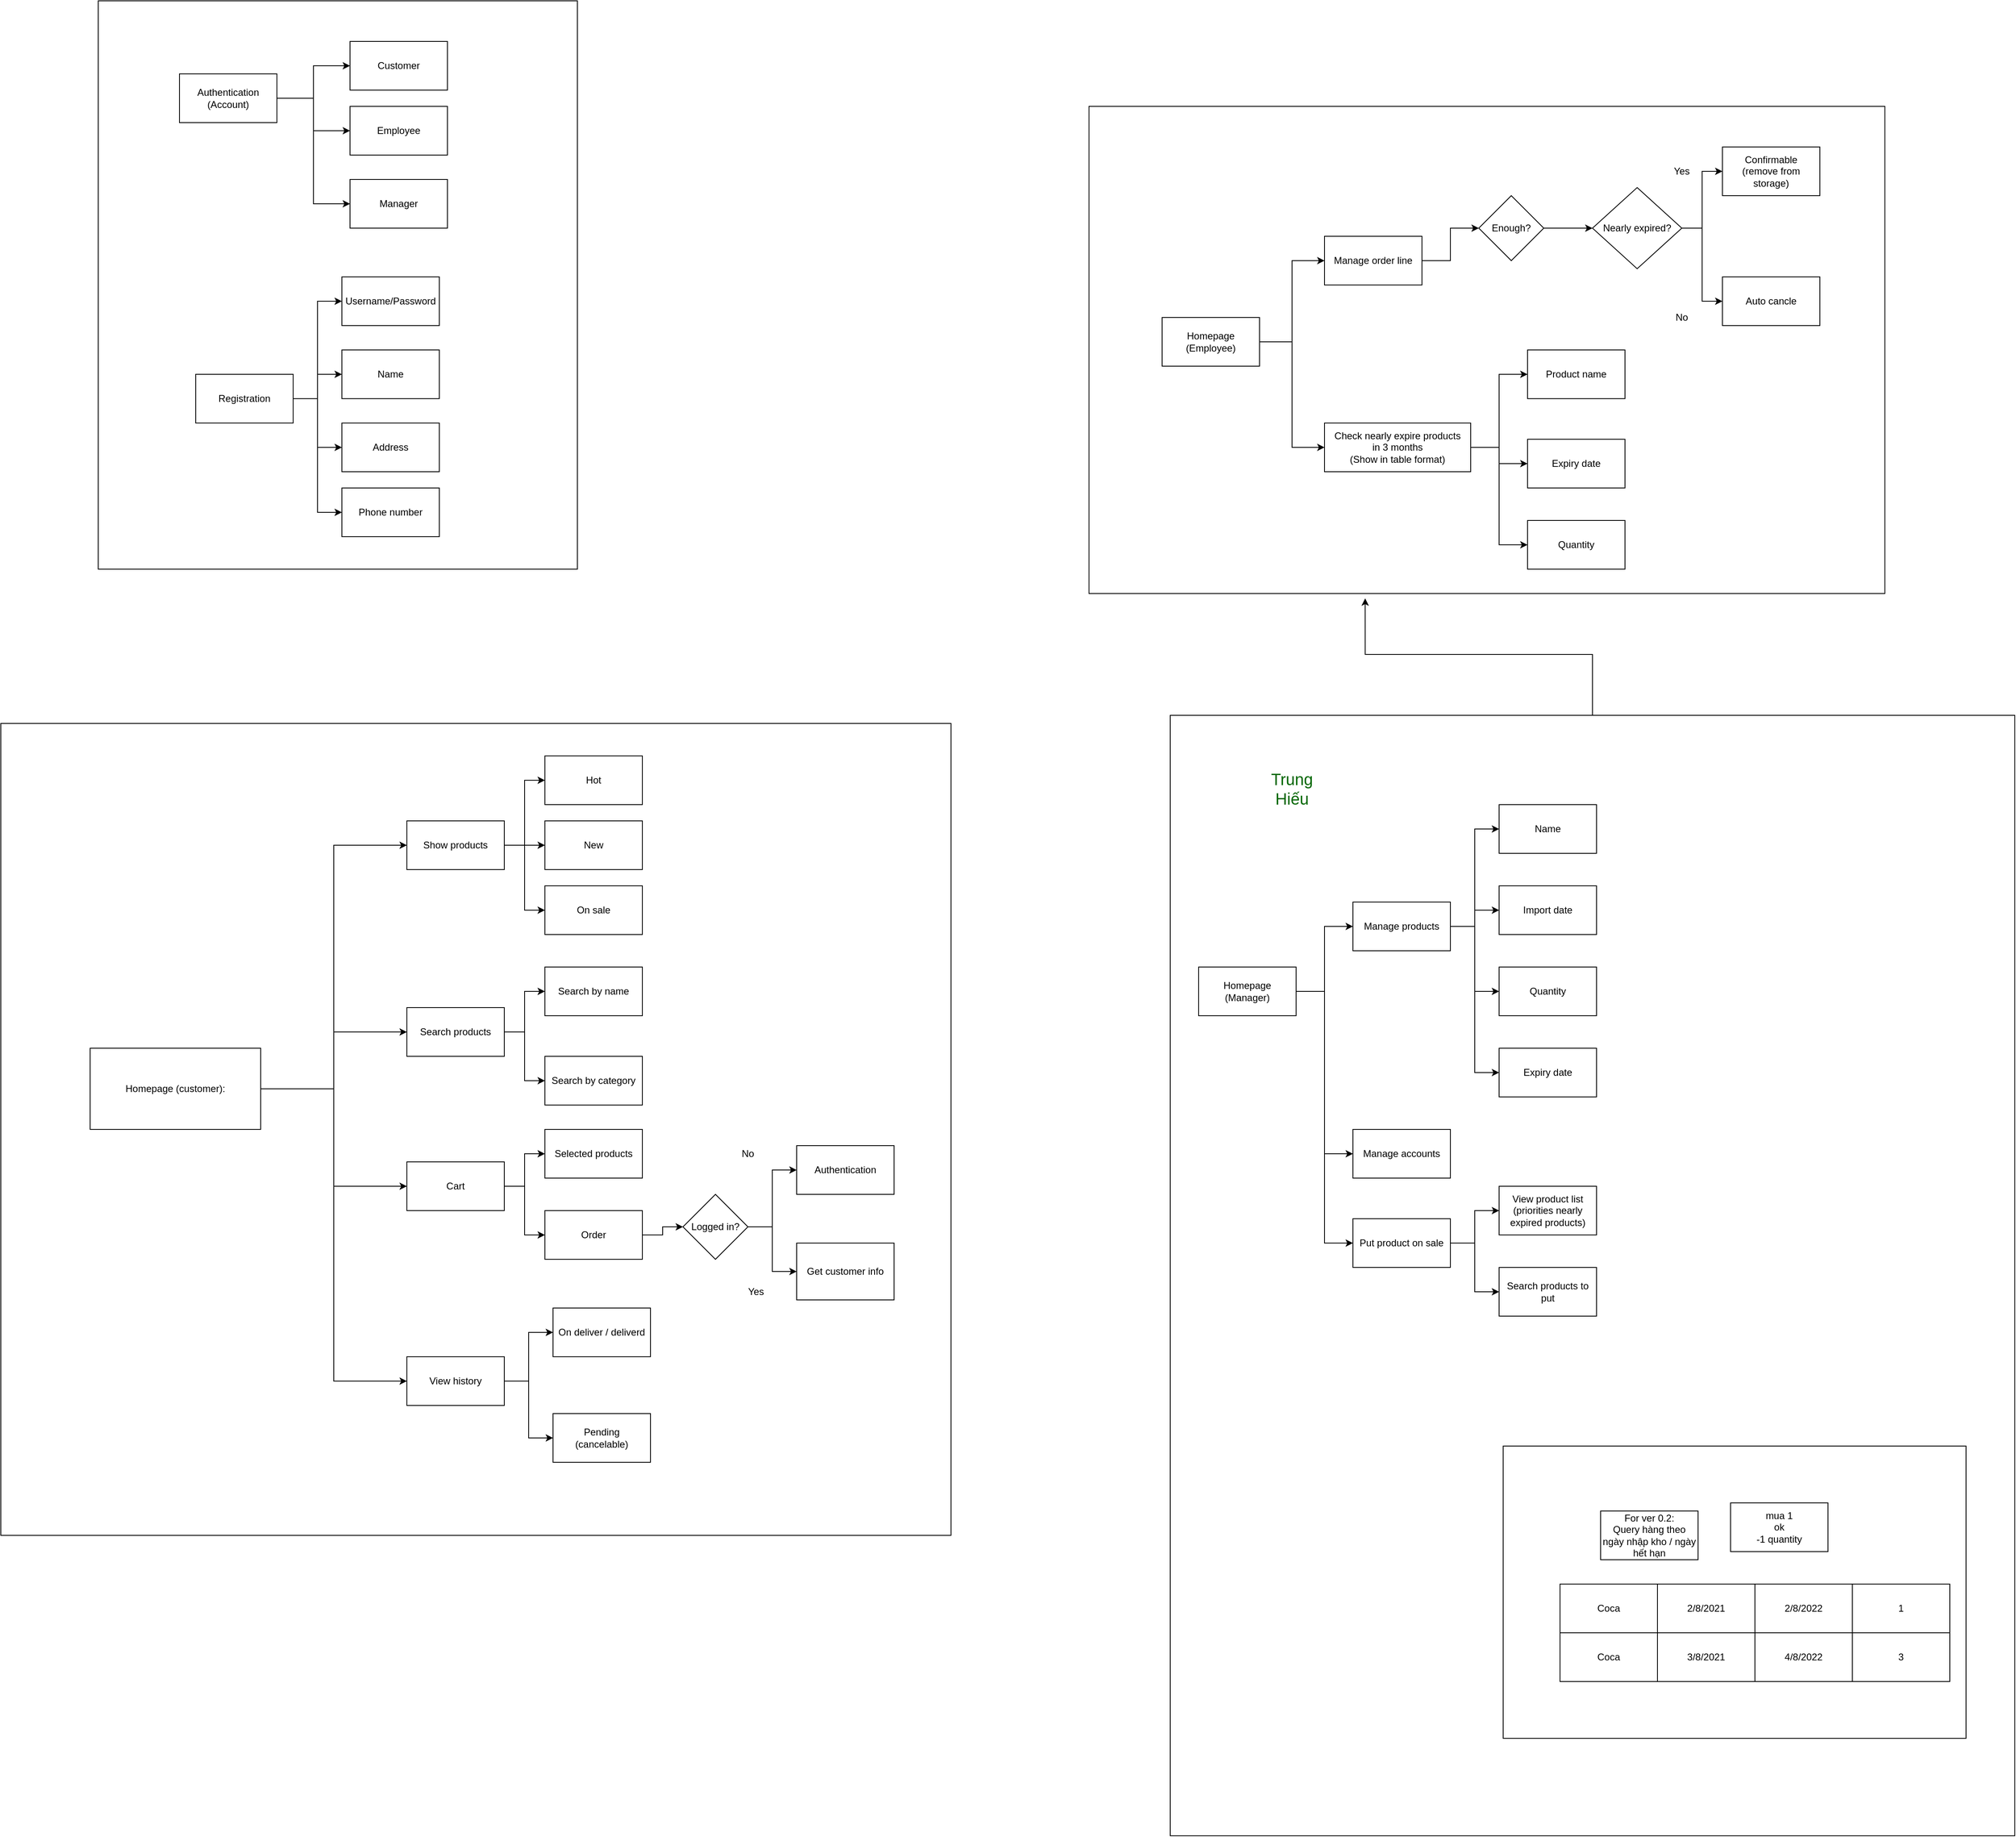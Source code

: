 <mxfile version="14.3.0" type="github">
  <diagram id="byaZlh_3dv8LxVIM-IVm" name="Page-1">
    <mxGraphModel dx="1505" dy="2012" grid="1" gridSize="10" guides="1" tooltips="1" connect="1" arrows="1" fold="1" page="1" pageScale="1" pageWidth="850" pageHeight="1100" math="0" shadow="0">
      <root>
        <mxCell id="0" />
        <mxCell id="1" parent="0" />
        <mxCell id="63PMhtbG-VXiKkrFZsze-92" value="" style="rounded=0;whiteSpace=wrap;html=1;" vertex="1" parent="1">
          <mxGeometry x="950" y="-250" width="980" height="600" as="geometry" />
        </mxCell>
        <mxCell id="63PMhtbG-VXiKkrFZsze-62" value="" style="rounded=0;whiteSpace=wrap;html=1;" vertex="1" parent="1">
          <mxGeometry x="-270" y="-380" width="590" height="700" as="geometry" />
        </mxCell>
        <mxCell id="63PMhtbG-VXiKkrFZsze-60" value="" style="rounded=0;whiteSpace=wrap;html=1;" vertex="1" parent="1">
          <mxGeometry x="-390" y="510" width="1170" height="1000" as="geometry" />
        </mxCell>
        <mxCell id="63PMhtbG-VXiKkrFZsze-4" style="edgeStyle=orthogonalEdgeStyle;rounded=0;orthogonalLoop=1;jettySize=auto;html=1;entryX=0;entryY=0.5;entryDx=0;entryDy=0;" edge="1" parent="1" source="63PMhtbG-VXiKkrFZsze-1" target="63PMhtbG-VXiKkrFZsze-3">
          <mxGeometry relative="1" as="geometry" />
        </mxCell>
        <mxCell id="63PMhtbG-VXiKkrFZsze-6" style="edgeStyle=orthogonalEdgeStyle;rounded=0;orthogonalLoop=1;jettySize=auto;html=1;entryX=0;entryY=0.5;entryDx=0;entryDy=0;" edge="1" parent="1" source="63PMhtbG-VXiKkrFZsze-1" target="63PMhtbG-VXiKkrFZsze-5">
          <mxGeometry relative="1" as="geometry" />
        </mxCell>
        <mxCell id="63PMhtbG-VXiKkrFZsze-8" style="edgeStyle=orthogonalEdgeStyle;rounded=0;orthogonalLoop=1;jettySize=auto;html=1;entryX=0;entryY=0.5;entryDx=0;entryDy=0;" edge="1" parent="1" source="63PMhtbG-VXiKkrFZsze-1" target="63PMhtbG-VXiKkrFZsze-7">
          <mxGeometry relative="1" as="geometry" />
        </mxCell>
        <mxCell id="63PMhtbG-VXiKkrFZsze-1" value="&lt;div&gt;Authentication&lt;/div&gt;&lt;div&gt;(Account)&lt;br&gt;&lt;/div&gt;" style="rounded=0;whiteSpace=wrap;html=1;" vertex="1" parent="1">
          <mxGeometry x="-170" y="-290" width="120" height="60" as="geometry" />
        </mxCell>
        <mxCell id="63PMhtbG-VXiKkrFZsze-55" style="edgeStyle=orthogonalEdgeStyle;rounded=0;orthogonalLoop=1;jettySize=auto;html=1;entryX=0;entryY=0.5;entryDx=0;entryDy=0;" edge="1" parent="1" source="63PMhtbG-VXiKkrFZsze-2" target="63PMhtbG-VXiKkrFZsze-10">
          <mxGeometry relative="1" as="geometry" />
        </mxCell>
        <mxCell id="63PMhtbG-VXiKkrFZsze-56" style="edgeStyle=orthogonalEdgeStyle;rounded=0;orthogonalLoop=1;jettySize=auto;html=1;" edge="1" parent="1" source="63PMhtbG-VXiKkrFZsze-2" target="63PMhtbG-VXiKkrFZsze-17">
          <mxGeometry relative="1" as="geometry" />
        </mxCell>
        <mxCell id="63PMhtbG-VXiKkrFZsze-57" style="edgeStyle=orthogonalEdgeStyle;rounded=0;orthogonalLoop=1;jettySize=auto;html=1;entryX=0;entryY=0.5;entryDx=0;entryDy=0;" edge="1" parent="1" source="63PMhtbG-VXiKkrFZsze-2" target="63PMhtbG-VXiKkrFZsze-22">
          <mxGeometry relative="1" as="geometry" />
        </mxCell>
        <mxCell id="63PMhtbG-VXiKkrFZsze-58" style="edgeStyle=orthogonalEdgeStyle;rounded=0;orthogonalLoop=1;jettySize=auto;html=1;entryX=0;entryY=0.5;entryDx=0;entryDy=0;" edge="1" parent="1" source="63PMhtbG-VXiKkrFZsze-2" target="63PMhtbG-VXiKkrFZsze-49">
          <mxGeometry relative="1" as="geometry" />
        </mxCell>
        <mxCell id="63PMhtbG-VXiKkrFZsze-2" value="&lt;div&gt;Homepage (customer):&lt;/div&gt;" style="rounded=0;whiteSpace=wrap;html=1;" vertex="1" parent="1">
          <mxGeometry x="-280" y="910" width="210" height="100" as="geometry" />
        </mxCell>
        <mxCell id="63PMhtbG-VXiKkrFZsze-3" value="Customer" style="rounded=0;whiteSpace=wrap;html=1;" vertex="1" parent="1">
          <mxGeometry x="40" y="-330" width="120" height="60" as="geometry" />
        </mxCell>
        <mxCell id="63PMhtbG-VXiKkrFZsze-5" value="Employee" style="rounded=0;whiteSpace=wrap;html=1;" vertex="1" parent="1">
          <mxGeometry x="40" y="-250" width="120" height="60" as="geometry" />
        </mxCell>
        <mxCell id="63PMhtbG-VXiKkrFZsze-7" value="Manager" style="rounded=0;whiteSpace=wrap;html=1;" vertex="1" parent="1">
          <mxGeometry x="40" y="-160" width="120" height="60" as="geometry" />
        </mxCell>
        <mxCell id="63PMhtbG-VXiKkrFZsze-42" style="edgeStyle=orthogonalEdgeStyle;rounded=0;orthogonalLoop=1;jettySize=auto;html=1;entryX=0;entryY=0.5;entryDx=0;entryDy=0;" edge="1" parent="1" source="63PMhtbG-VXiKkrFZsze-9" target="63PMhtbG-VXiKkrFZsze-41">
          <mxGeometry relative="1" as="geometry" />
        </mxCell>
        <mxCell id="63PMhtbG-VXiKkrFZsze-44" style="edgeStyle=orthogonalEdgeStyle;rounded=0;orthogonalLoop=1;jettySize=auto;html=1;entryX=0;entryY=0.5;entryDx=0;entryDy=0;" edge="1" parent="1" source="63PMhtbG-VXiKkrFZsze-9" target="63PMhtbG-VXiKkrFZsze-38">
          <mxGeometry relative="1" as="geometry" />
        </mxCell>
        <mxCell id="63PMhtbG-VXiKkrFZsze-45" style="edgeStyle=orthogonalEdgeStyle;rounded=0;orthogonalLoop=1;jettySize=auto;html=1;entryX=0;entryY=0.5;entryDx=0;entryDy=0;" edge="1" parent="1" source="63PMhtbG-VXiKkrFZsze-9" target="63PMhtbG-VXiKkrFZsze-39">
          <mxGeometry relative="1" as="geometry" />
        </mxCell>
        <mxCell id="63PMhtbG-VXiKkrFZsze-46" style="edgeStyle=orthogonalEdgeStyle;rounded=0;orthogonalLoop=1;jettySize=auto;html=1;entryX=0;entryY=0.5;entryDx=0;entryDy=0;" edge="1" parent="1" source="63PMhtbG-VXiKkrFZsze-9" target="63PMhtbG-VXiKkrFZsze-40">
          <mxGeometry relative="1" as="geometry" />
        </mxCell>
        <mxCell id="63PMhtbG-VXiKkrFZsze-9" value="Registration" style="rounded=0;whiteSpace=wrap;html=1;" vertex="1" parent="1">
          <mxGeometry x="-150" y="80" width="120" height="60" as="geometry" />
        </mxCell>
        <mxCell id="63PMhtbG-VXiKkrFZsze-15" style="edgeStyle=orthogonalEdgeStyle;rounded=0;orthogonalLoop=1;jettySize=auto;html=1;entryX=0;entryY=0.5;entryDx=0;entryDy=0;" edge="1" parent="1" source="63PMhtbG-VXiKkrFZsze-10" target="63PMhtbG-VXiKkrFZsze-12">
          <mxGeometry relative="1" as="geometry" />
        </mxCell>
        <mxCell id="63PMhtbG-VXiKkrFZsze-16" style="edgeStyle=orthogonalEdgeStyle;rounded=0;orthogonalLoop=1;jettySize=auto;html=1;entryX=0;entryY=0.5;entryDx=0;entryDy=0;" edge="1" parent="1" source="63PMhtbG-VXiKkrFZsze-10" target="63PMhtbG-VXiKkrFZsze-13">
          <mxGeometry relative="1" as="geometry" />
        </mxCell>
        <mxCell id="63PMhtbG-VXiKkrFZsze-63" style="edgeStyle=orthogonalEdgeStyle;rounded=0;orthogonalLoop=1;jettySize=auto;html=1;entryX=0;entryY=0.5;entryDx=0;entryDy=0;" edge="1" parent="1" source="63PMhtbG-VXiKkrFZsze-10" target="63PMhtbG-VXiKkrFZsze-11">
          <mxGeometry relative="1" as="geometry" />
        </mxCell>
        <mxCell id="63PMhtbG-VXiKkrFZsze-10" value="Show products" style="rounded=0;whiteSpace=wrap;html=1;" vertex="1" parent="1">
          <mxGeometry x="110" y="630" width="120" height="60" as="geometry" />
        </mxCell>
        <mxCell id="63PMhtbG-VXiKkrFZsze-11" value="Hot" style="rounded=0;whiteSpace=wrap;html=1;" vertex="1" parent="1">
          <mxGeometry x="280" y="550" width="120" height="60" as="geometry" />
        </mxCell>
        <mxCell id="63PMhtbG-VXiKkrFZsze-12" value="New" style="rounded=0;whiteSpace=wrap;html=1;" vertex="1" parent="1">
          <mxGeometry x="280" y="630" width="120" height="60" as="geometry" />
        </mxCell>
        <mxCell id="63PMhtbG-VXiKkrFZsze-13" value="On sale" style="rounded=0;whiteSpace=wrap;html=1;" vertex="1" parent="1">
          <mxGeometry x="280" y="710" width="120" height="60" as="geometry" />
        </mxCell>
        <mxCell id="63PMhtbG-VXiKkrFZsze-19" style="edgeStyle=orthogonalEdgeStyle;rounded=0;orthogonalLoop=1;jettySize=auto;html=1;entryX=0;entryY=0.5;entryDx=0;entryDy=0;" edge="1" parent="1" source="63PMhtbG-VXiKkrFZsze-17" target="63PMhtbG-VXiKkrFZsze-18">
          <mxGeometry relative="1" as="geometry" />
        </mxCell>
        <mxCell id="63PMhtbG-VXiKkrFZsze-21" style="edgeStyle=orthogonalEdgeStyle;rounded=0;orthogonalLoop=1;jettySize=auto;html=1;entryX=0;entryY=0.5;entryDx=0;entryDy=0;" edge="1" parent="1" source="63PMhtbG-VXiKkrFZsze-17" target="63PMhtbG-VXiKkrFZsze-20">
          <mxGeometry relative="1" as="geometry" />
        </mxCell>
        <mxCell id="63PMhtbG-VXiKkrFZsze-17" value="Search products" style="rounded=0;whiteSpace=wrap;html=1;" vertex="1" parent="1">
          <mxGeometry x="110" y="860" width="120" height="60" as="geometry" />
        </mxCell>
        <mxCell id="63PMhtbG-VXiKkrFZsze-18" value="Search by name" style="rounded=0;whiteSpace=wrap;html=1;" vertex="1" parent="1">
          <mxGeometry x="280" y="810" width="120" height="60" as="geometry" />
        </mxCell>
        <mxCell id="63PMhtbG-VXiKkrFZsze-20" value="Search by category" style="rounded=0;whiteSpace=wrap;html=1;" vertex="1" parent="1">
          <mxGeometry x="280" y="920" width="120" height="60" as="geometry" />
        </mxCell>
        <mxCell id="63PMhtbG-VXiKkrFZsze-24" style="edgeStyle=orthogonalEdgeStyle;rounded=0;orthogonalLoop=1;jettySize=auto;html=1;entryX=0;entryY=0.5;entryDx=0;entryDy=0;" edge="1" parent="1" source="63PMhtbG-VXiKkrFZsze-22" target="63PMhtbG-VXiKkrFZsze-23">
          <mxGeometry relative="1" as="geometry" />
        </mxCell>
        <mxCell id="63PMhtbG-VXiKkrFZsze-26" style="edgeStyle=orthogonalEdgeStyle;rounded=0;orthogonalLoop=1;jettySize=auto;html=1;entryX=0;entryY=0.5;entryDx=0;entryDy=0;" edge="1" parent="1" source="63PMhtbG-VXiKkrFZsze-22" target="63PMhtbG-VXiKkrFZsze-25">
          <mxGeometry relative="1" as="geometry" />
        </mxCell>
        <mxCell id="63PMhtbG-VXiKkrFZsze-22" value="Cart" style="rounded=0;whiteSpace=wrap;html=1;" vertex="1" parent="1">
          <mxGeometry x="110" y="1050" width="120" height="60" as="geometry" />
        </mxCell>
        <mxCell id="63PMhtbG-VXiKkrFZsze-23" value="Selected products" style="rounded=0;whiteSpace=wrap;html=1;" vertex="1" parent="1">
          <mxGeometry x="280" y="1010" width="120" height="60" as="geometry" />
        </mxCell>
        <mxCell id="63PMhtbG-VXiKkrFZsze-31" style="edgeStyle=orthogonalEdgeStyle;rounded=0;orthogonalLoop=1;jettySize=auto;html=1;" edge="1" parent="1" source="63PMhtbG-VXiKkrFZsze-25" target="63PMhtbG-VXiKkrFZsze-30">
          <mxGeometry relative="1" as="geometry" />
        </mxCell>
        <mxCell id="63PMhtbG-VXiKkrFZsze-25" value="Order" style="rounded=0;whiteSpace=wrap;html=1;" vertex="1" parent="1">
          <mxGeometry x="280" y="1110" width="120" height="60" as="geometry" />
        </mxCell>
        <mxCell id="63PMhtbG-VXiKkrFZsze-27" value="&lt;div&gt;Get customer info&lt;/div&gt;" style="rounded=0;whiteSpace=wrap;html=1;" vertex="1" parent="1">
          <mxGeometry x="590" y="1150" width="120" height="70" as="geometry" />
        </mxCell>
        <mxCell id="63PMhtbG-VXiKkrFZsze-29" value="Authentication" style="rounded=0;whiteSpace=wrap;html=1;" vertex="1" parent="1">
          <mxGeometry x="590" y="1030" width="120" height="60" as="geometry" />
        </mxCell>
        <mxCell id="63PMhtbG-VXiKkrFZsze-34" style="edgeStyle=orthogonalEdgeStyle;rounded=0;orthogonalLoop=1;jettySize=auto;html=1;entryX=0;entryY=0.5;entryDx=0;entryDy=0;" edge="1" parent="1" source="63PMhtbG-VXiKkrFZsze-30" target="63PMhtbG-VXiKkrFZsze-29">
          <mxGeometry relative="1" as="geometry" />
        </mxCell>
        <mxCell id="63PMhtbG-VXiKkrFZsze-47" style="edgeStyle=orthogonalEdgeStyle;rounded=0;orthogonalLoop=1;jettySize=auto;html=1;entryX=0;entryY=0.5;entryDx=0;entryDy=0;" edge="1" parent="1" source="63PMhtbG-VXiKkrFZsze-30" target="63PMhtbG-VXiKkrFZsze-27">
          <mxGeometry relative="1" as="geometry" />
        </mxCell>
        <mxCell id="63PMhtbG-VXiKkrFZsze-30" value="Logged in?" style="rhombus;whiteSpace=wrap;html=1;" vertex="1" parent="1">
          <mxGeometry x="450" y="1090" width="80" height="80" as="geometry" />
        </mxCell>
        <mxCell id="63PMhtbG-VXiKkrFZsze-35" value="No" style="text;html=1;strokeColor=none;fillColor=none;align=center;verticalAlign=middle;whiteSpace=wrap;rounded=0;" vertex="1" parent="1">
          <mxGeometry x="510" y="1030" width="40" height="20" as="geometry" />
        </mxCell>
        <mxCell id="63PMhtbG-VXiKkrFZsze-38" value="Name" style="rounded=0;whiteSpace=wrap;html=1;" vertex="1" parent="1">
          <mxGeometry x="30" y="50" width="120" height="60" as="geometry" />
        </mxCell>
        <mxCell id="63PMhtbG-VXiKkrFZsze-39" value="Address" style="rounded=0;whiteSpace=wrap;html=1;" vertex="1" parent="1">
          <mxGeometry x="30" y="140" width="120" height="60" as="geometry" />
        </mxCell>
        <mxCell id="63PMhtbG-VXiKkrFZsze-40" value="Phone number" style="rounded=0;whiteSpace=wrap;html=1;" vertex="1" parent="1">
          <mxGeometry x="30" y="220" width="120" height="60" as="geometry" />
        </mxCell>
        <mxCell id="63PMhtbG-VXiKkrFZsze-41" value="Username/Password" style="rounded=0;whiteSpace=wrap;html=1;" vertex="1" parent="1">
          <mxGeometry x="30" y="-40" width="120" height="60" as="geometry" />
        </mxCell>
        <mxCell id="63PMhtbG-VXiKkrFZsze-48" value="Yes" style="text;html=1;strokeColor=none;fillColor=none;align=center;verticalAlign=middle;whiteSpace=wrap;rounded=0;" vertex="1" parent="1">
          <mxGeometry x="520" y="1200" width="40" height="20" as="geometry" />
        </mxCell>
        <mxCell id="63PMhtbG-VXiKkrFZsze-51" style="edgeStyle=orthogonalEdgeStyle;rounded=0;orthogonalLoop=1;jettySize=auto;html=1;entryX=0;entryY=0.5;entryDx=0;entryDy=0;" edge="1" parent="1" source="63PMhtbG-VXiKkrFZsze-49" target="63PMhtbG-VXiKkrFZsze-50">
          <mxGeometry relative="1" as="geometry" />
        </mxCell>
        <mxCell id="63PMhtbG-VXiKkrFZsze-53" style="edgeStyle=orthogonalEdgeStyle;rounded=0;orthogonalLoop=1;jettySize=auto;html=1;entryX=0;entryY=0.5;entryDx=0;entryDy=0;" edge="1" parent="1" source="63PMhtbG-VXiKkrFZsze-49" target="63PMhtbG-VXiKkrFZsze-52">
          <mxGeometry relative="1" as="geometry" />
        </mxCell>
        <mxCell id="63PMhtbG-VXiKkrFZsze-49" value="View history" style="rounded=0;whiteSpace=wrap;html=1;" vertex="1" parent="1">
          <mxGeometry x="110" y="1290" width="120" height="60" as="geometry" />
        </mxCell>
        <mxCell id="63PMhtbG-VXiKkrFZsze-50" value="On deliver / deliverd" style="rounded=0;whiteSpace=wrap;html=1;" vertex="1" parent="1">
          <mxGeometry x="290" y="1230" width="120" height="60" as="geometry" />
        </mxCell>
        <mxCell id="63PMhtbG-VXiKkrFZsze-52" value="&lt;div&gt;Pending&lt;/div&gt;(cancelable)" style="rounded=0;whiteSpace=wrap;html=1;" vertex="1" parent="1">
          <mxGeometry x="290" y="1360" width="120" height="60" as="geometry" />
        </mxCell>
        <mxCell id="63PMhtbG-VXiKkrFZsze-77" style="edgeStyle=orthogonalEdgeStyle;rounded=0;orthogonalLoop=1;jettySize=auto;html=1;entryX=0;entryY=0.5;entryDx=0;entryDy=0;" edge="1" parent="1" source="63PMhtbG-VXiKkrFZsze-65" target="63PMhtbG-VXiKkrFZsze-67">
          <mxGeometry relative="1" as="geometry" />
        </mxCell>
        <mxCell id="63PMhtbG-VXiKkrFZsze-78" style="edgeStyle=orthogonalEdgeStyle;rounded=0;orthogonalLoop=1;jettySize=auto;html=1;entryX=0;entryY=0.5;entryDx=0;entryDy=0;" edge="1" parent="1" source="63PMhtbG-VXiKkrFZsze-65" target="63PMhtbG-VXiKkrFZsze-66">
          <mxGeometry relative="1" as="geometry" />
        </mxCell>
        <mxCell id="63PMhtbG-VXiKkrFZsze-65" value="&lt;div&gt;Homepage&lt;/div&gt;&lt;div&gt;(Employee)&lt;br&gt;&lt;/div&gt;" style="rounded=0;whiteSpace=wrap;html=1;" vertex="1" parent="1">
          <mxGeometry x="1040" y="10" width="120" height="60" as="geometry" />
        </mxCell>
        <mxCell id="63PMhtbG-VXiKkrFZsze-81" style="edgeStyle=orthogonalEdgeStyle;rounded=0;orthogonalLoop=1;jettySize=auto;html=1;entryX=0;entryY=0.5;entryDx=0;entryDy=0;" edge="1" parent="1" source="63PMhtbG-VXiKkrFZsze-66" target="63PMhtbG-VXiKkrFZsze-80">
          <mxGeometry relative="1" as="geometry" />
        </mxCell>
        <mxCell id="63PMhtbG-VXiKkrFZsze-66" value="Manage order line" style="rounded=0;whiteSpace=wrap;html=1;" vertex="1" parent="1">
          <mxGeometry x="1240" y="-90" width="120" height="60" as="geometry" />
        </mxCell>
        <mxCell id="63PMhtbG-VXiKkrFZsze-71" style="edgeStyle=orthogonalEdgeStyle;rounded=0;orthogonalLoop=1;jettySize=auto;html=1;entryX=0;entryY=0.5;entryDx=0;entryDy=0;" edge="1" parent="1" source="63PMhtbG-VXiKkrFZsze-67" target="63PMhtbG-VXiKkrFZsze-72">
          <mxGeometry relative="1" as="geometry">
            <mxPoint x="1480" y="100" as="targetPoint" />
          </mxGeometry>
        </mxCell>
        <mxCell id="63PMhtbG-VXiKkrFZsze-74" style="edgeStyle=orthogonalEdgeStyle;rounded=0;orthogonalLoop=1;jettySize=auto;html=1;entryX=0;entryY=0.5;entryDx=0;entryDy=0;" edge="1" parent="1" source="63PMhtbG-VXiKkrFZsze-67" target="63PMhtbG-VXiKkrFZsze-73">
          <mxGeometry relative="1" as="geometry" />
        </mxCell>
        <mxCell id="63PMhtbG-VXiKkrFZsze-76" style="edgeStyle=orthogonalEdgeStyle;rounded=0;orthogonalLoop=1;jettySize=auto;html=1;entryX=0;entryY=0.5;entryDx=0;entryDy=0;" edge="1" parent="1" source="63PMhtbG-VXiKkrFZsze-67" target="63PMhtbG-VXiKkrFZsze-75">
          <mxGeometry relative="1" as="geometry" />
        </mxCell>
        <mxCell id="63PMhtbG-VXiKkrFZsze-67" value="&lt;div&gt;Check nearly expire products&lt;/div&gt;&lt;div&gt;in 3 months&lt;br&gt;&lt;/div&gt;&lt;div&gt;(Show in table format)&lt;/div&gt;" style="rounded=0;whiteSpace=wrap;html=1;" vertex="1" parent="1">
          <mxGeometry x="1240" y="140" width="180" height="60" as="geometry" />
        </mxCell>
        <mxCell id="63PMhtbG-VXiKkrFZsze-72" value="Product name" style="rounded=0;whiteSpace=wrap;html=1;" vertex="1" parent="1">
          <mxGeometry x="1490" y="50" width="120" height="60" as="geometry" />
        </mxCell>
        <mxCell id="63PMhtbG-VXiKkrFZsze-73" value="Expiry date" style="rounded=0;whiteSpace=wrap;html=1;" vertex="1" parent="1">
          <mxGeometry x="1490" y="160" width="120" height="60" as="geometry" />
        </mxCell>
        <mxCell id="63PMhtbG-VXiKkrFZsze-75" value="Quantity" style="rounded=0;whiteSpace=wrap;html=1;" vertex="1" parent="1">
          <mxGeometry x="1490" y="260" width="120" height="60" as="geometry" />
        </mxCell>
        <mxCell id="63PMhtbG-VXiKkrFZsze-87" style="edgeStyle=orthogonalEdgeStyle;rounded=0;orthogonalLoop=1;jettySize=auto;html=1;" edge="1" parent="1" source="63PMhtbG-VXiKkrFZsze-80" target="63PMhtbG-VXiKkrFZsze-86">
          <mxGeometry relative="1" as="geometry" />
        </mxCell>
        <mxCell id="63PMhtbG-VXiKkrFZsze-80" value="Enough?" style="rhombus;whiteSpace=wrap;html=1;" vertex="1" parent="1">
          <mxGeometry x="1430" y="-140" width="80" height="80" as="geometry" />
        </mxCell>
        <mxCell id="63PMhtbG-VXiKkrFZsze-82" value="&lt;div&gt;Confirmable&lt;/div&gt;&lt;div&gt;(remove from storage)&lt;br&gt;&lt;/div&gt;" style="rounded=0;whiteSpace=wrap;html=1;" vertex="1" parent="1">
          <mxGeometry x="1730" y="-200" width="120" height="60" as="geometry" />
        </mxCell>
        <mxCell id="63PMhtbG-VXiKkrFZsze-84" value="Auto cancle" style="rounded=0;whiteSpace=wrap;html=1;" vertex="1" parent="1">
          <mxGeometry x="1730" y="-40" width="120" height="60" as="geometry" />
        </mxCell>
        <mxCell id="63PMhtbG-VXiKkrFZsze-88" style="edgeStyle=orthogonalEdgeStyle;rounded=0;orthogonalLoop=1;jettySize=auto;html=1;entryX=0;entryY=0.5;entryDx=0;entryDy=0;" edge="1" parent="1" source="63PMhtbG-VXiKkrFZsze-86" target="63PMhtbG-VXiKkrFZsze-82">
          <mxGeometry relative="1" as="geometry" />
        </mxCell>
        <mxCell id="63PMhtbG-VXiKkrFZsze-90" style="edgeStyle=orthogonalEdgeStyle;rounded=0;orthogonalLoop=1;jettySize=auto;html=1;entryX=0;entryY=0.5;entryDx=0;entryDy=0;" edge="1" parent="1" source="63PMhtbG-VXiKkrFZsze-86" target="63PMhtbG-VXiKkrFZsze-84">
          <mxGeometry relative="1" as="geometry" />
        </mxCell>
        <mxCell id="63PMhtbG-VXiKkrFZsze-86" value="Nearly expired?" style="rhombus;whiteSpace=wrap;html=1;" vertex="1" parent="1">
          <mxGeometry x="1570" y="-150" width="110" height="100" as="geometry" />
        </mxCell>
        <mxCell id="63PMhtbG-VXiKkrFZsze-89" value="Yes" style="text;html=1;strokeColor=none;fillColor=none;align=center;verticalAlign=middle;whiteSpace=wrap;rounded=0;" vertex="1" parent="1">
          <mxGeometry x="1660" y="-180" width="40" height="20" as="geometry" />
        </mxCell>
        <mxCell id="63PMhtbG-VXiKkrFZsze-91" value="No" style="text;html=1;strokeColor=none;fillColor=none;align=center;verticalAlign=middle;whiteSpace=wrap;rounded=0;" vertex="1" parent="1">
          <mxGeometry x="1660" width="40" height="20" as="geometry" />
        </mxCell>
        <mxCell id="63PMhtbG-VXiKkrFZsze-94" style="edgeStyle=orthogonalEdgeStyle;rounded=0;orthogonalLoop=1;jettySize=auto;html=1;entryX=0.347;entryY=1.01;entryDx=0;entryDy=0;entryPerimeter=0;" edge="1" parent="1" source="63PMhtbG-VXiKkrFZsze-93" target="63PMhtbG-VXiKkrFZsze-92">
          <mxGeometry relative="1" as="geometry" />
        </mxCell>
        <mxCell id="63PMhtbG-VXiKkrFZsze-93" value="" style="rounded=0;whiteSpace=wrap;html=1;" vertex="1" parent="1">
          <mxGeometry x="1050" y="500" width="1040" height="1380" as="geometry" />
        </mxCell>
        <mxCell id="63PMhtbG-VXiKkrFZsze-127" style="edgeStyle=orthogonalEdgeStyle;rounded=0;orthogonalLoop=1;jettySize=auto;html=1;entryX=0;entryY=0.5;entryDx=0;entryDy=0;" edge="1" parent="1" source="63PMhtbG-VXiKkrFZsze-95" target="63PMhtbG-VXiKkrFZsze-96">
          <mxGeometry relative="1" as="geometry" />
        </mxCell>
        <mxCell id="63PMhtbG-VXiKkrFZsze-128" style="edgeStyle=orthogonalEdgeStyle;rounded=0;orthogonalLoop=1;jettySize=auto;html=1;entryX=0;entryY=0.5;entryDx=0;entryDy=0;" edge="1" parent="1" source="63PMhtbG-VXiKkrFZsze-95" target="63PMhtbG-VXiKkrFZsze-105">
          <mxGeometry relative="1" as="geometry" />
        </mxCell>
        <mxCell id="63PMhtbG-VXiKkrFZsze-130" style="edgeStyle=orthogonalEdgeStyle;rounded=0;orthogonalLoop=1;jettySize=auto;html=1;entryX=0;entryY=0.5;entryDx=0;entryDy=0;" edge="1" parent="1" source="63PMhtbG-VXiKkrFZsze-95" target="63PMhtbG-VXiKkrFZsze-131">
          <mxGeometry relative="1" as="geometry">
            <mxPoint x="1275" y="1160" as="targetPoint" />
          </mxGeometry>
        </mxCell>
        <mxCell id="63PMhtbG-VXiKkrFZsze-95" value="&lt;div&gt;Homepage&lt;/div&gt;&lt;div&gt;(Manager)&lt;br&gt;&lt;/div&gt;" style="rounded=0;whiteSpace=wrap;html=1;" vertex="1" parent="1">
          <mxGeometry x="1085" y="810" width="120" height="60" as="geometry" />
        </mxCell>
        <mxCell id="63PMhtbG-VXiKkrFZsze-101" style="edgeStyle=orthogonalEdgeStyle;rounded=0;orthogonalLoop=1;jettySize=auto;html=1;entryX=0;entryY=0.5;entryDx=0;entryDy=0;" edge="1" parent="1" source="63PMhtbG-VXiKkrFZsze-96" target="63PMhtbG-VXiKkrFZsze-97">
          <mxGeometry relative="1" as="geometry" />
        </mxCell>
        <mxCell id="63PMhtbG-VXiKkrFZsze-102" style="edgeStyle=orthogonalEdgeStyle;rounded=0;orthogonalLoop=1;jettySize=auto;html=1;entryX=0;entryY=0.5;entryDx=0;entryDy=0;" edge="1" parent="1" source="63PMhtbG-VXiKkrFZsze-96" target="63PMhtbG-VXiKkrFZsze-98">
          <mxGeometry relative="1" as="geometry" />
        </mxCell>
        <mxCell id="63PMhtbG-VXiKkrFZsze-103" style="edgeStyle=orthogonalEdgeStyle;rounded=0;orthogonalLoop=1;jettySize=auto;html=1;entryX=0;entryY=0.5;entryDx=0;entryDy=0;" edge="1" parent="1" source="63PMhtbG-VXiKkrFZsze-96" target="63PMhtbG-VXiKkrFZsze-99">
          <mxGeometry relative="1" as="geometry" />
        </mxCell>
        <mxCell id="63PMhtbG-VXiKkrFZsze-104" style="edgeStyle=orthogonalEdgeStyle;rounded=0;orthogonalLoop=1;jettySize=auto;html=1;entryX=0;entryY=0.5;entryDx=0;entryDy=0;" edge="1" parent="1" source="63PMhtbG-VXiKkrFZsze-96" target="63PMhtbG-VXiKkrFZsze-100">
          <mxGeometry relative="1" as="geometry" />
        </mxCell>
        <mxCell id="63PMhtbG-VXiKkrFZsze-96" value="Manage products" style="rounded=0;whiteSpace=wrap;html=1;" vertex="1" parent="1">
          <mxGeometry x="1275" y="730" width="120" height="60" as="geometry" />
        </mxCell>
        <mxCell id="63PMhtbG-VXiKkrFZsze-97" value="Name" style="rounded=0;whiteSpace=wrap;html=1;" vertex="1" parent="1">
          <mxGeometry x="1455" y="610" width="120" height="60" as="geometry" />
        </mxCell>
        <mxCell id="63PMhtbG-VXiKkrFZsze-98" value="Import date" style="rounded=0;whiteSpace=wrap;html=1;" vertex="1" parent="1">
          <mxGeometry x="1455" y="710" width="120" height="60" as="geometry" />
        </mxCell>
        <mxCell id="63PMhtbG-VXiKkrFZsze-99" value="Quantity" style="rounded=0;whiteSpace=wrap;html=1;" vertex="1" parent="1">
          <mxGeometry x="1455" y="810" width="120" height="60" as="geometry" />
        </mxCell>
        <mxCell id="63PMhtbG-VXiKkrFZsze-100" value="Expiry date" style="rounded=0;whiteSpace=wrap;html=1;" vertex="1" parent="1">
          <mxGeometry x="1455" y="910" width="120" height="60" as="geometry" />
        </mxCell>
        <mxCell id="63PMhtbG-VXiKkrFZsze-105" value="Manage accounts" style="rounded=0;whiteSpace=wrap;html=1;" vertex="1" parent="1">
          <mxGeometry x="1275" y="1010" width="120" height="60" as="geometry" />
        </mxCell>
        <mxCell id="63PMhtbG-VXiKkrFZsze-134" style="edgeStyle=orthogonalEdgeStyle;rounded=0;orthogonalLoop=1;jettySize=auto;html=1;" edge="1" parent="1" source="63PMhtbG-VXiKkrFZsze-131" target="63PMhtbG-VXiKkrFZsze-133">
          <mxGeometry relative="1" as="geometry" />
        </mxCell>
        <mxCell id="63PMhtbG-VXiKkrFZsze-135" style="edgeStyle=orthogonalEdgeStyle;rounded=0;orthogonalLoop=1;jettySize=auto;html=1;entryX=0;entryY=0.5;entryDx=0;entryDy=0;" edge="1" parent="1" source="63PMhtbG-VXiKkrFZsze-131" target="63PMhtbG-VXiKkrFZsze-132">
          <mxGeometry relative="1" as="geometry" />
        </mxCell>
        <mxCell id="63PMhtbG-VXiKkrFZsze-131" value="Put product on sale" style="rounded=0;whiteSpace=wrap;html=1;" vertex="1" parent="1">
          <mxGeometry x="1275" y="1120" width="120" height="60" as="geometry" />
        </mxCell>
        <mxCell id="63PMhtbG-VXiKkrFZsze-132" value="&lt;div&gt;Search products to put&lt;br&gt;&lt;/div&gt;" style="rounded=0;whiteSpace=wrap;html=1;" vertex="1" parent="1">
          <mxGeometry x="1455" y="1180" width="120" height="60" as="geometry" />
        </mxCell>
        <mxCell id="63PMhtbG-VXiKkrFZsze-133" value="&lt;div&gt;View product list&lt;/div&gt;&lt;div&gt;(priorities nearly expired products)&lt;br&gt;&lt;/div&gt;" style="rounded=0;whiteSpace=wrap;html=1;" vertex="1" parent="1">
          <mxGeometry x="1455" y="1080" width="120" height="60" as="geometry" />
        </mxCell>
        <mxCell id="63PMhtbG-VXiKkrFZsze-122" value="" style="rounded=0;whiteSpace=wrap;html=1;" vertex="1" parent="1">
          <mxGeometry x="1460" y="1400" width="570" height="360" as="geometry" />
        </mxCell>
        <mxCell id="63PMhtbG-VXiKkrFZsze-108" value="Coca" style="rounded=0;whiteSpace=wrap;html=1;" vertex="1" parent="1">
          <mxGeometry x="1530" y="1570" width="120" height="60" as="geometry" />
        </mxCell>
        <mxCell id="63PMhtbG-VXiKkrFZsze-109" value="2/8/2021" style="rounded=0;whiteSpace=wrap;html=1;" vertex="1" parent="1">
          <mxGeometry x="1650" y="1570" width="120" height="60" as="geometry" />
        </mxCell>
        <mxCell id="63PMhtbG-VXiKkrFZsze-110" value="2/8/2022" style="rounded=0;whiteSpace=wrap;html=1;" vertex="1" parent="1">
          <mxGeometry x="1770" y="1570" width="120" height="60" as="geometry" />
        </mxCell>
        <mxCell id="63PMhtbG-VXiKkrFZsze-114" value="1" style="rounded=0;whiteSpace=wrap;html=1;" vertex="1" parent="1">
          <mxGeometry x="1890" y="1570" width="120" height="60" as="geometry" />
        </mxCell>
        <mxCell id="63PMhtbG-VXiKkrFZsze-115" value="&lt;div&gt;mua 1&lt;/div&gt;&lt;div&gt;ok&lt;/div&gt;&lt;div&gt;-1 quantity&lt;br&gt;&lt;/div&gt;" style="rounded=0;whiteSpace=wrap;html=1;" vertex="1" parent="1">
          <mxGeometry x="1740" y="1470" width="120" height="60" as="geometry" />
        </mxCell>
        <mxCell id="63PMhtbG-VXiKkrFZsze-117" value="Coca" style="rounded=0;whiteSpace=wrap;html=1;" vertex="1" parent="1">
          <mxGeometry x="1530" y="1630" width="120" height="60" as="geometry" />
        </mxCell>
        <mxCell id="63PMhtbG-VXiKkrFZsze-118" value="3/8/2021" style="rounded=0;whiteSpace=wrap;html=1;" vertex="1" parent="1">
          <mxGeometry x="1650" y="1630" width="120" height="60" as="geometry" />
        </mxCell>
        <mxCell id="63PMhtbG-VXiKkrFZsze-119" value="4/8/2022" style="rounded=0;whiteSpace=wrap;html=1;" vertex="1" parent="1">
          <mxGeometry x="1770" y="1630" width="120" height="60" as="geometry" />
        </mxCell>
        <mxCell id="63PMhtbG-VXiKkrFZsze-120" value="3" style="rounded=0;whiteSpace=wrap;html=1;" vertex="1" parent="1">
          <mxGeometry x="1890" y="1630" width="120" height="60" as="geometry" />
        </mxCell>
        <mxCell id="63PMhtbG-VXiKkrFZsze-121" value="&lt;div&gt;For ver 0.2:&lt;/div&gt;&lt;div&gt;Query hàng theo ngày nhập kho / ngày hết hạn&lt;br&gt;&lt;/div&gt;" style="rounded=0;whiteSpace=wrap;html=1;" vertex="1" parent="1">
          <mxGeometry x="1580" y="1480" width="120" height="60" as="geometry" />
        </mxCell>
        <mxCell id="63PMhtbG-VXiKkrFZsze-146" value="&lt;font style=&quot;font-size: 20px&quot; color=&quot;#006600&quot;&gt;Trung Hiếu&lt;br&gt;&lt;/font&gt;" style="text;html=1;strokeColor=none;fillColor=none;align=center;verticalAlign=middle;whiteSpace=wrap;rounded=0;" vertex="1" parent="1">
          <mxGeometry x="1180" y="580" width="40" height="20" as="geometry" />
        </mxCell>
      </root>
    </mxGraphModel>
  </diagram>
</mxfile>
